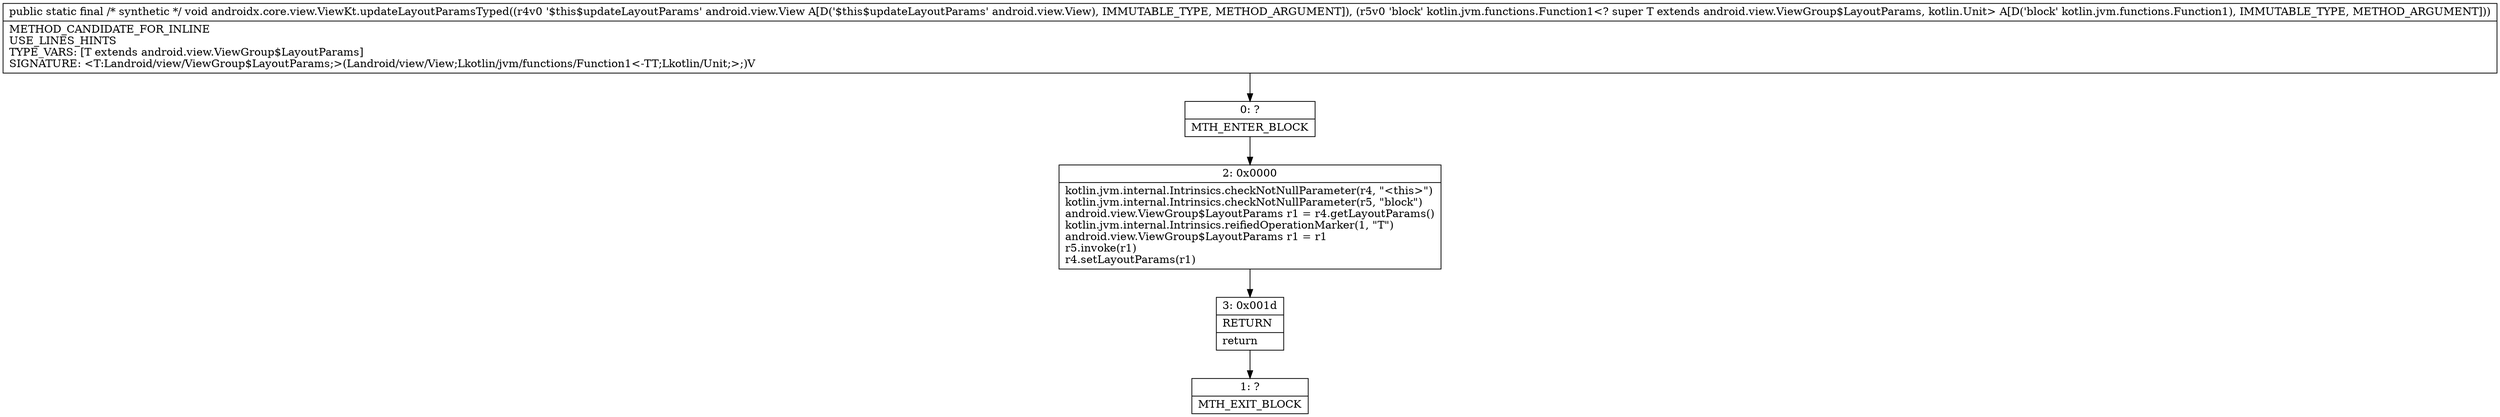 digraph "CFG forandroidx.core.view.ViewKt.updateLayoutParamsTyped(Landroid\/view\/View;Lkotlin\/jvm\/functions\/Function1;)V" {
Node_0 [shape=record,label="{0\:\ ?|MTH_ENTER_BLOCK\l}"];
Node_2 [shape=record,label="{2\:\ 0x0000|kotlin.jvm.internal.Intrinsics.checkNotNullParameter(r4, \"\<this\>\")\lkotlin.jvm.internal.Intrinsics.checkNotNullParameter(r5, \"block\")\landroid.view.ViewGroup$LayoutParams r1 = r4.getLayoutParams()\lkotlin.jvm.internal.Intrinsics.reifiedOperationMarker(1, \"T\")\landroid.view.ViewGroup$LayoutParams r1 = r1\lr5.invoke(r1)\lr4.setLayoutParams(r1)\l}"];
Node_3 [shape=record,label="{3\:\ 0x001d|RETURN\l|return\l}"];
Node_1 [shape=record,label="{1\:\ ?|MTH_EXIT_BLOCK\l}"];
MethodNode[shape=record,label="{public static final \/* synthetic *\/ void androidx.core.view.ViewKt.updateLayoutParamsTyped((r4v0 '$this$updateLayoutParams' android.view.View A[D('$this$updateLayoutParams' android.view.View), IMMUTABLE_TYPE, METHOD_ARGUMENT]), (r5v0 'block' kotlin.jvm.functions.Function1\<? super T extends android.view.ViewGroup$LayoutParams, kotlin.Unit\> A[D('block' kotlin.jvm.functions.Function1), IMMUTABLE_TYPE, METHOD_ARGUMENT]))  | METHOD_CANDIDATE_FOR_INLINE\lUSE_LINES_HINTS\lTYPE_VARS: [T extends android.view.ViewGroup$LayoutParams]\lSIGNATURE: \<T:Landroid\/view\/ViewGroup$LayoutParams;\>(Landroid\/view\/View;Lkotlin\/jvm\/functions\/Function1\<\-TT;Lkotlin\/Unit;\>;)V\l}"];
MethodNode -> Node_0;Node_0 -> Node_2;
Node_2 -> Node_3;
Node_3 -> Node_1;
}

